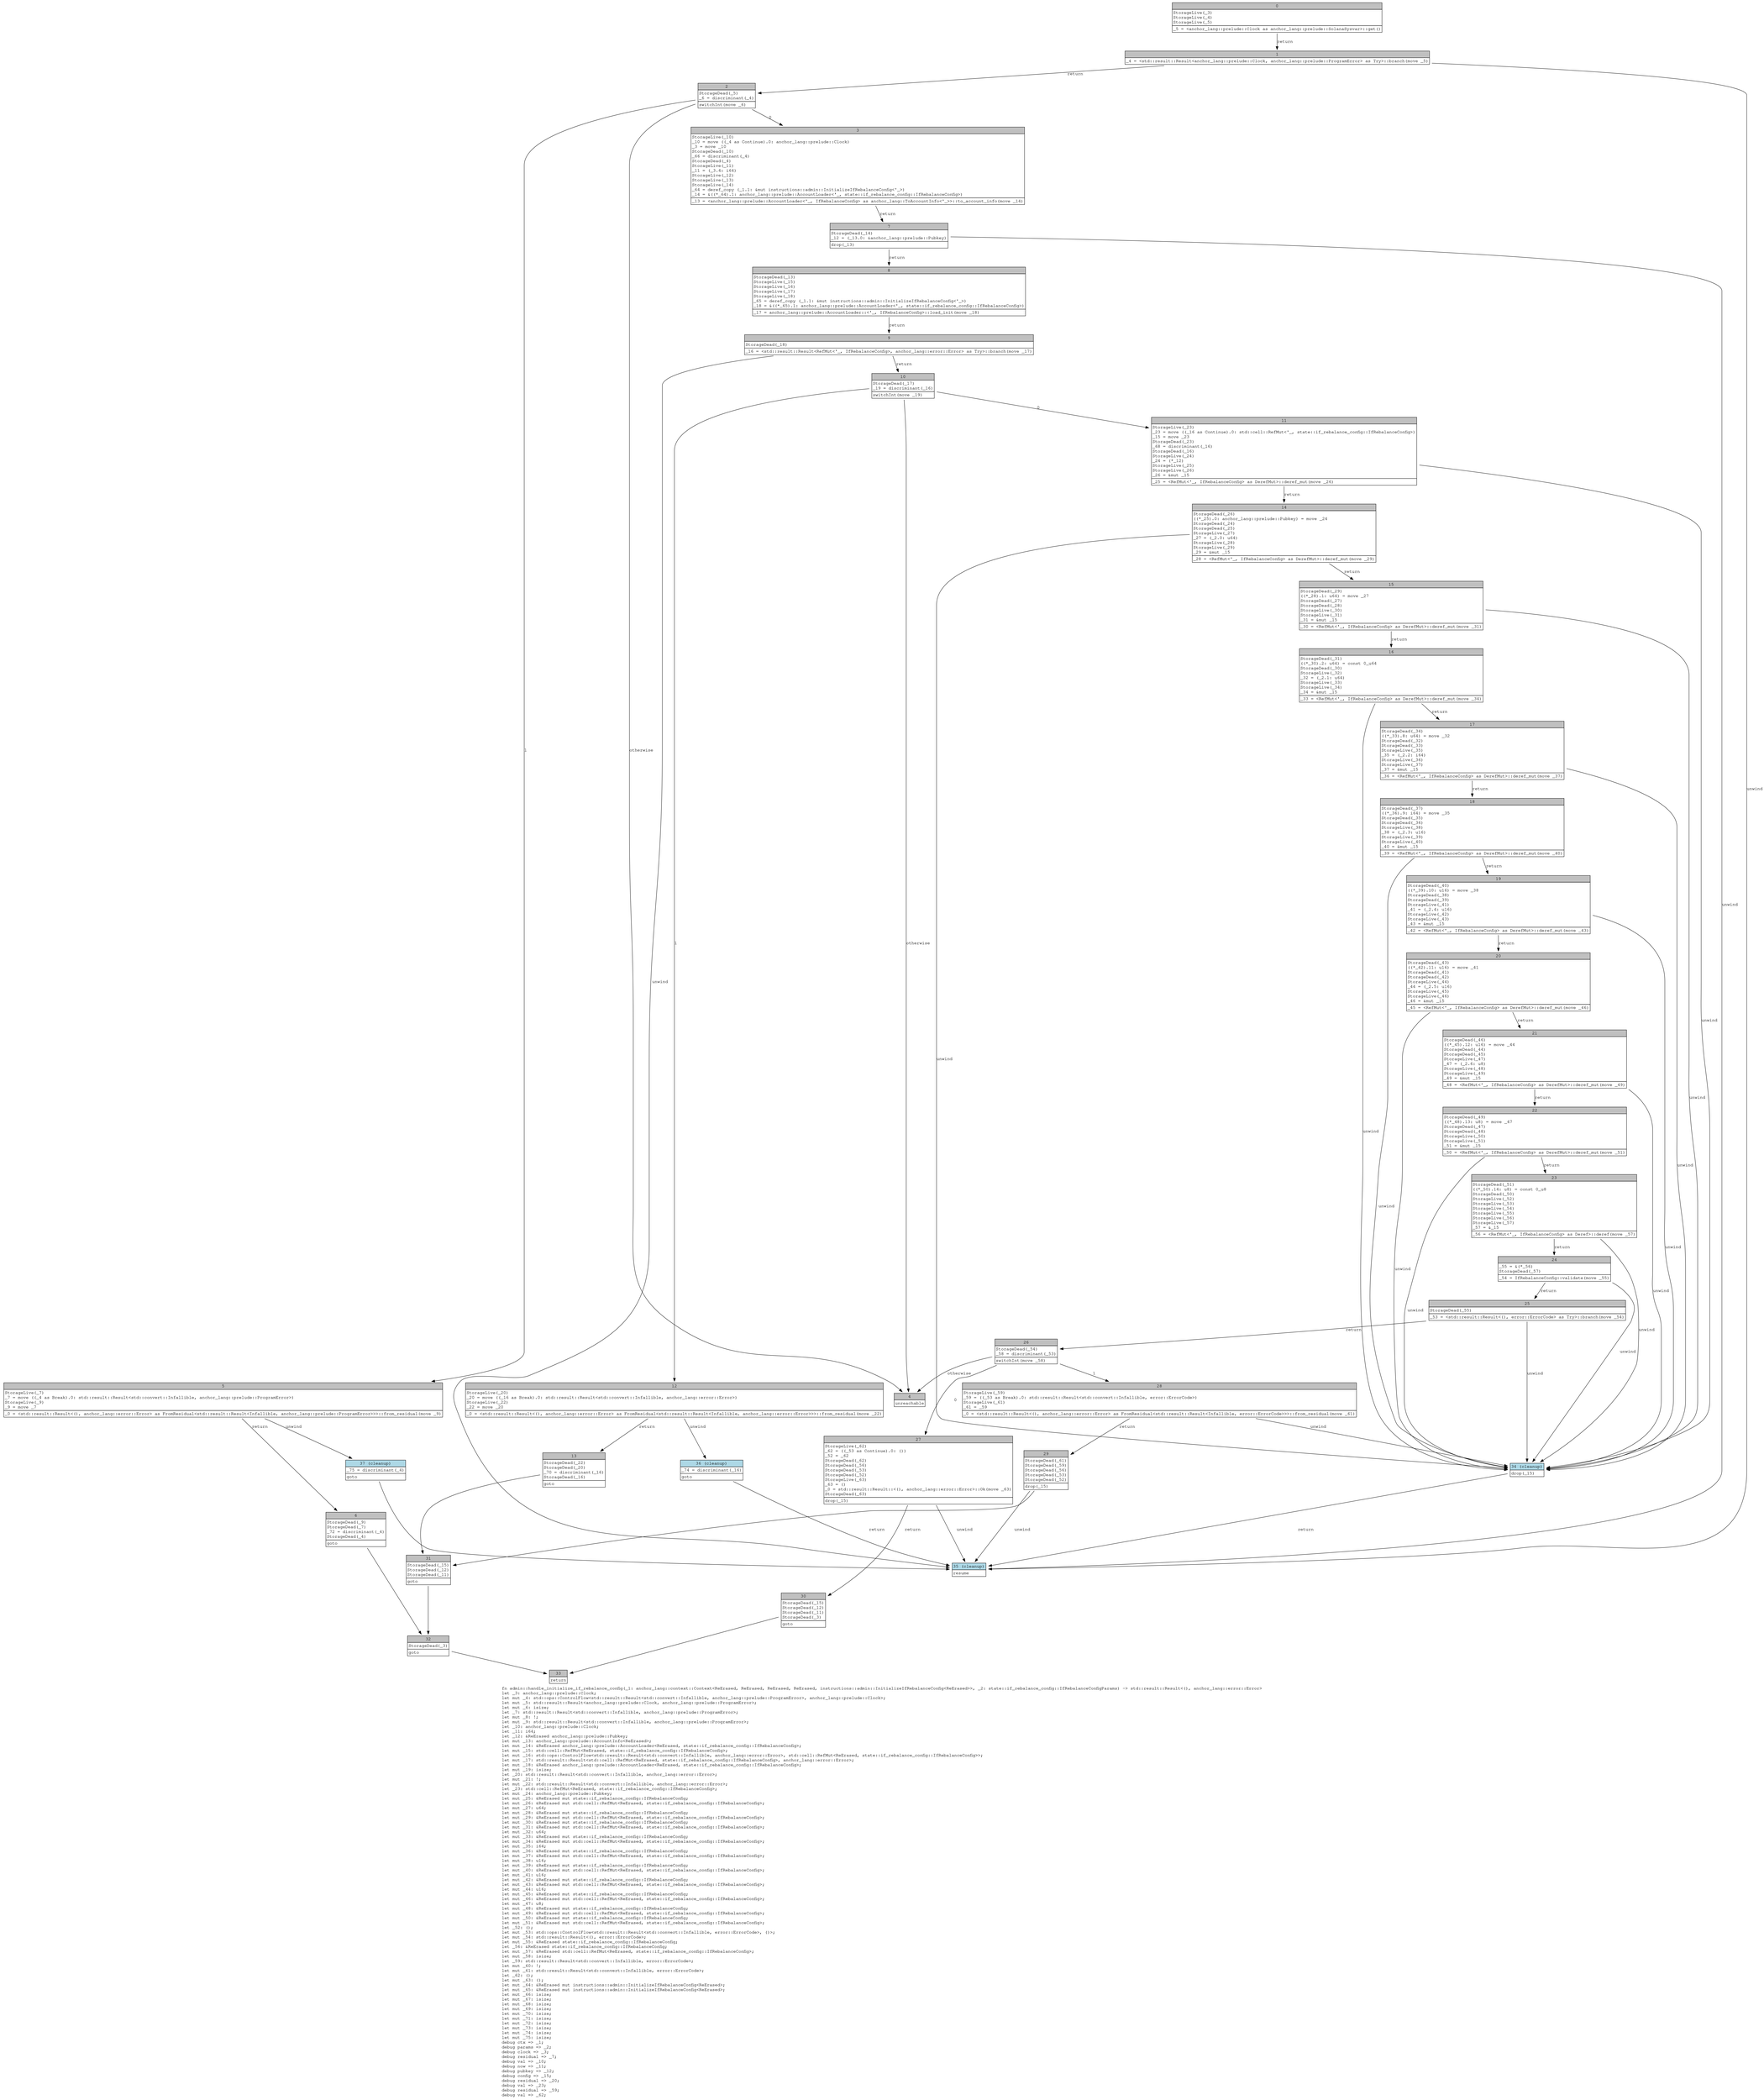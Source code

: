 digraph Mir_0_1125 {
    graph [fontname="Courier, monospace"];
    node [fontname="Courier, monospace"];
    edge [fontname="Courier, monospace"];
    label=<fn admin::handle_initialize_if_rebalance_config(_1: anchor_lang::context::Context&lt;ReErased, ReErased, ReErased, ReErased, instructions::admin::InitializeIfRebalanceConfig&lt;ReErased&gt;&gt;, _2: state::if_rebalance_config::IfRebalanceConfigParams) -&gt; std::result::Result&lt;(), anchor_lang::error::Error&gt;<br align="left"/>let _3: anchor_lang::prelude::Clock;<br align="left"/>let mut _4: std::ops::ControlFlow&lt;std::result::Result&lt;std::convert::Infallible, anchor_lang::prelude::ProgramError&gt;, anchor_lang::prelude::Clock&gt;;<br align="left"/>let mut _5: std::result::Result&lt;anchor_lang::prelude::Clock, anchor_lang::prelude::ProgramError&gt;;<br align="left"/>let mut _6: isize;<br align="left"/>let _7: std::result::Result&lt;std::convert::Infallible, anchor_lang::prelude::ProgramError&gt;;<br align="left"/>let mut _8: !;<br align="left"/>let mut _9: std::result::Result&lt;std::convert::Infallible, anchor_lang::prelude::ProgramError&gt;;<br align="left"/>let _10: anchor_lang::prelude::Clock;<br align="left"/>let _11: i64;<br align="left"/>let _12: &amp;ReErased anchor_lang::prelude::Pubkey;<br align="left"/>let mut _13: anchor_lang::prelude::AccountInfo&lt;ReErased&gt;;<br align="left"/>let mut _14: &amp;ReErased anchor_lang::prelude::AccountLoader&lt;ReErased, state::if_rebalance_config::IfRebalanceConfig&gt;;<br align="left"/>let mut _15: std::cell::RefMut&lt;ReErased, state::if_rebalance_config::IfRebalanceConfig&gt;;<br align="left"/>let mut _16: std::ops::ControlFlow&lt;std::result::Result&lt;std::convert::Infallible, anchor_lang::error::Error&gt;, std::cell::RefMut&lt;ReErased, state::if_rebalance_config::IfRebalanceConfig&gt;&gt;;<br align="left"/>let mut _17: std::result::Result&lt;std::cell::RefMut&lt;ReErased, state::if_rebalance_config::IfRebalanceConfig&gt;, anchor_lang::error::Error&gt;;<br align="left"/>let mut _18: &amp;ReErased anchor_lang::prelude::AccountLoader&lt;ReErased, state::if_rebalance_config::IfRebalanceConfig&gt;;<br align="left"/>let mut _19: isize;<br align="left"/>let _20: std::result::Result&lt;std::convert::Infallible, anchor_lang::error::Error&gt;;<br align="left"/>let mut _21: !;<br align="left"/>let mut _22: std::result::Result&lt;std::convert::Infallible, anchor_lang::error::Error&gt;;<br align="left"/>let _23: std::cell::RefMut&lt;ReErased, state::if_rebalance_config::IfRebalanceConfig&gt;;<br align="left"/>let mut _24: anchor_lang::prelude::Pubkey;<br align="left"/>let mut _25: &amp;ReErased mut state::if_rebalance_config::IfRebalanceConfig;<br align="left"/>let mut _26: &amp;ReErased mut std::cell::RefMut&lt;ReErased, state::if_rebalance_config::IfRebalanceConfig&gt;;<br align="left"/>let mut _27: u64;<br align="left"/>let mut _28: &amp;ReErased mut state::if_rebalance_config::IfRebalanceConfig;<br align="left"/>let mut _29: &amp;ReErased mut std::cell::RefMut&lt;ReErased, state::if_rebalance_config::IfRebalanceConfig&gt;;<br align="left"/>let mut _30: &amp;ReErased mut state::if_rebalance_config::IfRebalanceConfig;<br align="left"/>let mut _31: &amp;ReErased mut std::cell::RefMut&lt;ReErased, state::if_rebalance_config::IfRebalanceConfig&gt;;<br align="left"/>let mut _32: u64;<br align="left"/>let mut _33: &amp;ReErased mut state::if_rebalance_config::IfRebalanceConfig;<br align="left"/>let mut _34: &amp;ReErased mut std::cell::RefMut&lt;ReErased, state::if_rebalance_config::IfRebalanceConfig&gt;;<br align="left"/>let mut _35: i64;<br align="left"/>let mut _36: &amp;ReErased mut state::if_rebalance_config::IfRebalanceConfig;<br align="left"/>let mut _37: &amp;ReErased mut std::cell::RefMut&lt;ReErased, state::if_rebalance_config::IfRebalanceConfig&gt;;<br align="left"/>let mut _38: u16;<br align="left"/>let mut _39: &amp;ReErased mut state::if_rebalance_config::IfRebalanceConfig;<br align="left"/>let mut _40: &amp;ReErased mut std::cell::RefMut&lt;ReErased, state::if_rebalance_config::IfRebalanceConfig&gt;;<br align="left"/>let mut _41: u16;<br align="left"/>let mut _42: &amp;ReErased mut state::if_rebalance_config::IfRebalanceConfig;<br align="left"/>let mut _43: &amp;ReErased mut std::cell::RefMut&lt;ReErased, state::if_rebalance_config::IfRebalanceConfig&gt;;<br align="left"/>let mut _44: u16;<br align="left"/>let mut _45: &amp;ReErased mut state::if_rebalance_config::IfRebalanceConfig;<br align="left"/>let mut _46: &amp;ReErased mut std::cell::RefMut&lt;ReErased, state::if_rebalance_config::IfRebalanceConfig&gt;;<br align="left"/>let mut _47: u8;<br align="left"/>let mut _48: &amp;ReErased mut state::if_rebalance_config::IfRebalanceConfig;<br align="left"/>let mut _49: &amp;ReErased mut std::cell::RefMut&lt;ReErased, state::if_rebalance_config::IfRebalanceConfig&gt;;<br align="left"/>let mut _50: &amp;ReErased mut state::if_rebalance_config::IfRebalanceConfig;<br align="left"/>let mut _51: &amp;ReErased mut std::cell::RefMut&lt;ReErased, state::if_rebalance_config::IfRebalanceConfig&gt;;<br align="left"/>let _52: ();<br align="left"/>let mut _53: std::ops::ControlFlow&lt;std::result::Result&lt;std::convert::Infallible, error::ErrorCode&gt;, ()&gt;;<br align="left"/>let mut _54: std::result::Result&lt;(), error::ErrorCode&gt;;<br align="left"/>let mut _55: &amp;ReErased state::if_rebalance_config::IfRebalanceConfig;<br align="left"/>let _56: &amp;ReErased state::if_rebalance_config::IfRebalanceConfig;<br align="left"/>let mut _57: &amp;ReErased std::cell::RefMut&lt;ReErased, state::if_rebalance_config::IfRebalanceConfig&gt;;<br align="left"/>let mut _58: isize;<br align="left"/>let _59: std::result::Result&lt;std::convert::Infallible, error::ErrorCode&gt;;<br align="left"/>let mut _60: !;<br align="left"/>let mut _61: std::result::Result&lt;std::convert::Infallible, error::ErrorCode&gt;;<br align="left"/>let _62: ();<br align="left"/>let mut _63: ();<br align="left"/>let mut _64: &amp;ReErased mut instructions::admin::InitializeIfRebalanceConfig&lt;ReErased&gt;;<br align="left"/>let mut _65: &amp;ReErased mut instructions::admin::InitializeIfRebalanceConfig&lt;ReErased&gt;;<br align="left"/>let mut _66: isize;<br align="left"/>let mut _67: isize;<br align="left"/>let mut _68: isize;<br align="left"/>let mut _69: isize;<br align="left"/>let mut _70: isize;<br align="left"/>let mut _71: isize;<br align="left"/>let mut _72: isize;<br align="left"/>let mut _73: isize;<br align="left"/>let mut _74: isize;<br align="left"/>let mut _75: isize;<br align="left"/>debug ctx =&gt; _1;<br align="left"/>debug params =&gt; _2;<br align="left"/>debug clock =&gt; _3;<br align="left"/>debug residual =&gt; _7;<br align="left"/>debug val =&gt; _10;<br align="left"/>debug now =&gt; _11;<br align="left"/>debug pubkey =&gt; _12;<br align="left"/>debug config =&gt; _15;<br align="left"/>debug residual =&gt; _20;<br align="left"/>debug val =&gt; _23;<br align="left"/>debug residual =&gt; _59;<br align="left"/>debug val =&gt; _62;<br align="left"/>>;
    bb0__0_1125 [shape="none", label=<<table border="0" cellborder="1" cellspacing="0"><tr><td bgcolor="gray" align="center" colspan="1">0</td></tr><tr><td align="left" balign="left">StorageLive(_3)<br/>StorageLive(_4)<br/>StorageLive(_5)<br/></td></tr><tr><td align="left">_5 = &lt;anchor_lang::prelude::Clock as anchor_lang::prelude::SolanaSysvar&gt;::get()</td></tr></table>>];
    bb1__0_1125 [shape="none", label=<<table border="0" cellborder="1" cellspacing="0"><tr><td bgcolor="gray" align="center" colspan="1">1</td></tr><tr><td align="left">_4 = &lt;std::result::Result&lt;anchor_lang::prelude::Clock, anchor_lang::prelude::ProgramError&gt; as Try&gt;::branch(move _5)</td></tr></table>>];
    bb2__0_1125 [shape="none", label=<<table border="0" cellborder="1" cellspacing="0"><tr><td bgcolor="gray" align="center" colspan="1">2</td></tr><tr><td align="left" balign="left">StorageDead(_5)<br/>_6 = discriminant(_4)<br/></td></tr><tr><td align="left">switchInt(move _6)</td></tr></table>>];
    bb3__0_1125 [shape="none", label=<<table border="0" cellborder="1" cellspacing="0"><tr><td bgcolor="gray" align="center" colspan="1">3</td></tr><tr><td align="left" balign="left">StorageLive(_10)<br/>_10 = move ((_4 as Continue).0: anchor_lang::prelude::Clock)<br/>_3 = move _10<br/>StorageDead(_10)<br/>_66 = discriminant(_4)<br/>StorageDead(_4)<br/>StorageLive(_11)<br/>_11 = (_3.4: i64)<br/>StorageLive(_12)<br/>StorageLive(_13)<br/>StorageLive(_14)<br/>_64 = deref_copy (_1.1: &amp;mut instructions::admin::InitializeIfRebalanceConfig&lt;'_&gt;)<br/>_14 = &amp;((*_64).1: anchor_lang::prelude::AccountLoader&lt;'_, state::if_rebalance_config::IfRebalanceConfig&gt;)<br/></td></tr><tr><td align="left">_13 = &lt;anchor_lang::prelude::AccountLoader&lt;'_, IfRebalanceConfig&gt; as anchor_lang::ToAccountInfo&lt;'_&gt;&gt;::to_account_info(move _14)</td></tr></table>>];
    bb4__0_1125 [shape="none", label=<<table border="0" cellborder="1" cellspacing="0"><tr><td bgcolor="gray" align="center" colspan="1">4</td></tr><tr><td align="left">unreachable</td></tr></table>>];
    bb5__0_1125 [shape="none", label=<<table border="0" cellborder="1" cellspacing="0"><tr><td bgcolor="gray" align="center" colspan="1">5</td></tr><tr><td align="left" balign="left">StorageLive(_7)<br/>_7 = move ((_4 as Break).0: std::result::Result&lt;std::convert::Infallible, anchor_lang::prelude::ProgramError&gt;)<br/>StorageLive(_9)<br/>_9 = move _7<br/></td></tr><tr><td align="left">_0 = &lt;std::result::Result&lt;(), anchor_lang::error::Error&gt; as FromResidual&lt;std::result::Result&lt;Infallible, anchor_lang::prelude::ProgramError&gt;&gt;&gt;::from_residual(move _9)</td></tr></table>>];
    bb6__0_1125 [shape="none", label=<<table border="0" cellborder="1" cellspacing="0"><tr><td bgcolor="gray" align="center" colspan="1">6</td></tr><tr><td align="left" balign="left">StorageDead(_9)<br/>StorageDead(_7)<br/>_72 = discriminant(_4)<br/>StorageDead(_4)<br/></td></tr><tr><td align="left">goto</td></tr></table>>];
    bb7__0_1125 [shape="none", label=<<table border="0" cellborder="1" cellspacing="0"><tr><td bgcolor="gray" align="center" colspan="1">7</td></tr><tr><td align="left" balign="left">StorageDead(_14)<br/>_12 = (_13.0: &amp;anchor_lang::prelude::Pubkey)<br/></td></tr><tr><td align="left">drop(_13)</td></tr></table>>];
    bb8__0_1125 [shape="none", label=<<table border="0" cellborder="1" cellspacing="0"><tr><td bgcolor="gray" align="center" colspan="1">8</td></tr><tr><td align="left" balign="left">StorageDead(_13)<br/>StorageLive(_15)<br/>StorageLive(_16)<br/>StorageLive(_17)<br/>StorageLive(_18)<br/>_65 = deref_copy (_1.1: &amp;mut instructions::admin::InitializeIfRebalanceConfig&lt;'_&gt;)<br/>_18 = &amp;((*_65).1: anchor_lang::prelude::AccountLoader&lt;'_, state::if_rebalance_config::IfRebalanceConfig&gt;)<br/></td></tr><tr><td align="left">_17 = anchor_lang::prelude::AccountLoader::&lt;'_, IfRebalanceConfig&gt;::load_init(move _18)</td></tr></table>>];
    bb9__0_1125 [shape="none", label=<<table border="0" cellborder="1" cellspacing="0"><tr><td bgcolor="gray" align="center" colspan="1">9</td></tr><tr><td align="left" balign="left">StorageDead(_18)<br/></td></tr><tr><td align="left">_16 = &lt;std::result::Result&lt;RefMut&lt;'_, IfRebalanceConfig&gt;, anchor_lang::error::Error&gt; as Try&gt;::branch(move _17)</td></tr></table>>];
    bb10__0_1125 [shape="none", label=<<table border="0" cellborder="1" cellspacing="0"><tr><td bgcolor="gray" align="center" colspan="1">10</td></tr><tr><td align="left" balign="left">StorageDead(_17)<br/>_19 = discriminant(_16)<br/></td></tr><tr><td align="left">switchInt(move _19)</td></tr></table>>];
    bb11__0_1125 [shape="none", label=<<table border="0" cellborder="1" cellspacing="0"><tr><td bgcolor="gray" align="center" colspan="1">11</td></tr><tr><td align="left" balign="left">StorageLive(_23)<br/>_23 = move ((_16 as Continue).0: std::cell::RefMut&lt;'_, state::if_rebalance_config::IfRebalanceConfig&gt;)<br/>_15 = move _23<br/>StorageDead(_23)<br/>_68 = discriminant(_16)<br/>StorageDead(_16)<br/>StorageLive(_24)<br/>_24 = (*_12)<br/>StorageLive(_25)<br/>StorageLive(_26)<br/>_26 = &amp;mut _15<br/></td></tr><tr><td align="left">_25 = &lt;RefMut&lt;'_, IfRebalanceConfig&gt; as DerefMut&gt;::deref_mut(move _26)</td></tr></table>>];
    bb12__0_1125 [shape="none", label=<<table border="0" cellborder="1" cellspacing="0"><tr><td bgcolor="gray" align="center" colspan="1">12</td></tr><tr><td align="left" balign="left">StorageLive(_20)<br/>_20 = move ((_16 as Break).0: std::result::Result&lt;std::convert::Infallible, anchor_lang::error::Error&gt;)<br/>StorageLive(_22)<br/>_22 = move _20<br/></td></tr><tr><td align="left">_0 = &lt;std::result::Result&lt;(), anchor_lang::error::Error&gt; as FromResidual&lt;std::result::Result&lt;Infallible, anchor_lang::error::Error&gt;&gt;&gt;::from_residual(move _22)</td></tr></table>>];
    bb13__0_1125 [shape="none", label=<<table border="0" cellborder="1" cellspacing="0"><tr><td bgcolor="gray" align="center" colspan="1">13</td></tr><tr><td align="left" balign="left">StorageDead(_22)<br/>StorageDead(_20)<br/>_70 = discriminant(_16)<br/>StorageDead(_16)<br/></td></tr><tr><td align="left">goto</td></tr></table>>];
    bb14__0_1125 [shape="none", label=<<table border="0" cellborder="1" cellspacing="0"><tr><td bgcolor="gray" align="center" colspan="1">14</td></tr><tr><td align="left" balign="left">StorageDead(_26)<br/>((*_25).0: anchor_lang::prelude::Pubkey) = move _24<br/>StorageDead(_24)<br/>StorageDead(_25)<br/>StorageLive(_27)<br/>_27 = (_2.0: u64)<br/>StorageLive(_28)<br/>StorageLive(_29)<br/>_29 = &amp;mut _15<br/></td></tr><tr><td align="left">_28 = &lt;RefMut&lt;'_, IfRebalanceConfig&gt; as DerefMut&gt;::deref_mut(move _29)</td></tr></table>>];
    bb15__0_1125 [shape="none", label=<<table border="0" cellborder="1" cellspacing="0"><tr><td bgcolor="gray" align="center" colspan="1">15</td></tr><tr><td align="left" balign="left">StorageDead(_29)<br/>((*_28).1: u64) = move _27<br/>StorageDead(_27)<br/>StorageDead(_28)<br/>StorageLive(_30)<br/>StorageLive(_31)<br/>_31 = &amp;mut _15<br/></td></tr><tr><td align="left">_30 = &lt;RefMut&lt;'_, IfRebalanceConfig&gt; as DerefMut&gt;::deref_mut(move _31)</td></tr></table>>];
    bb16__0_1125 [shape="none", label=<<table border="0" cellborder="1" cellspacing="0"><tr><td bgcolor="gray" align="center" colspan="1">16</td></tr><tr><td align="left" balign="left">StorageDead(_31)<br/>((*_30).2: u64) = const 0_u64<br/>StorageDead(_30)<br/>StorageLive(_32)<br/>_32 = (_2.1: u64)<br/>StorageLive(_33)<br/>StorageLive(_34)<br/>_34 = &amp;mut _15<br/></td></tr><tr><td align="left">_33 = &lt;RefMut&lt;'_, IfRebalanceConfig&gt; as DerefMut&gt;::deref_mut(move _34)</td></tr></table>>];
    bb17__0_1125 [shape="none", label=<<table border="0" cellborder="1" cellspacing="0"><tr><td bgcolor="gray" align="center" colspan="1">17</td></tr><tr><td align="left" balign="left">StorageDead(_34)<br/>((*_33).8: u64) = move _32<br/>StorageDead(_32)<br/>StorageDead(_33)<br/>StorageLive(_35)<br/>_35 = (_2.2: i64)<br/>StorageLive(_36)<br/>StorageLive(_37)<br/>_37 = &amp;mut _15<br/></td></tr><tr><td align="left">_36 = &lt;RefMut&lt;'_, IfRebalanceConfig&gt; as DerefMut&gt;::deref_mut(move _37)</td></tr></table>>];
    bb18__0_1125 [shape="none", label=<<table border="0" cellborder="1" cellspacing="0"><tr><td bgcolor="gray" align="center" colspan="1">18</td></tr><tr><td align="left" balign="left">StorageDead(_37)<br/>((*_36).9: i64) = move _35<br/>StorageDead(_35)<br/>StorageDead(_36)<br/>StorageLive(_38)<br/>_38 = (_2.3: u16)<br/>StorageLive(_39)<br/>StorageLive(_40)<br/>_40 = &amp;mut _15<br/></td></tr><tr><td align="left">_39 = &lt;RefMut&lt;'_, IfRebalanceConfig&gt; as DerefMut&gt;::deref_mut(move _40)</td></tr></table>>];
    bb19__0_1125 [shape="none", label=<<table border="0" cellborder="1" cellspacing="0"><tr><td bgcolor="gray" align="center" colspan="1">19</td></tr><tr><td align="left" balign="left">StorageDead(_40)<br/>((*_39).10: u16) = move _38<br/>StorageDead(_38)<br/>StorageDead(_39)<br/>StorageLive(_41)<br/>_41 = (_2.4: u16)<br/>StorageLive(_42)<br/>StorageLive(_43)<br/>_43 = &amp;mut _15<br/></td></tr><tr><td align="left">_42 = &lt;RefMut&lt;'_, IfRebalanceConfig&gt; as DerefMut&gt;::deref_mut(move _43)</td></tr></table>>];
    bb20__0_1125 [shape="none", label=<<table border="0" cellborder="1" cellspacing="0"><tr><td bgcolor="gray" align="center" colspan="1">20</td></tr><tr><td align="left" balign="left">StorageDead(_43)<br/>((*_42).11: u16) = move _41<br/>StorageDead(_41)<br/>StorageDead(_42)<br/>StorageLive(_44)<br/>_44 = (_2.5: u16)<br/>StorageLive(_45)<br/>StorageLive(_46)<br/>_46 = &amp;mut _15<br/></td></tr><tr><td align="left">_45 = &lt;RefMut&lt;'_, IfRebalanceConfig&gt; as DerefMut&gt;::deref_mut(move _46)</td></tr></table>>];
    bb21__0_1125 [shape="none", label=<<table border="0" cellborder="1" cellspacing="0"><tr><td bgcolor="gray" align="center" colspan="1">21</td></tr><tr><td align="left" balign="left">StorageDead(_46)<br/>((*_45).12: u16) = move _44<br/>StorageDead(_44)<br/>StorageDead(_45)<br/>StorageLive(_47)<br/>_47 = (_2.6: u8)<br/>StorageLive(_48)<br/>StorageLive(_49)<br/>_49 = &amp;mut _15<br/></td></tr><tr><td align="left">_48 = &lt;RefMut&lt;'_, IfRebalanceConfig&gt; as DerefMut&gt;::deref_mut(move _49)</td></tr></table>>];
    bb22__0_1125 [shape="none", label=<<table border="0" cellborder="1" cellspacing="0"><tr><td bgcolor="gray" align="center" colspan="1">22</td></tr><tr><td align="left" balign="left">StorageDead(_49)<br/>((*_48).13: u8) = move _47<br/>StorageDead(_47)<br/>StorageDead(_48)<br/>StorageLive(_50)<br/>StorageLive(_51)<br/>_51 = &amp;mut _15<br/></td></tr><tr><td align="left">_50 = &lt;RefMut&lt;'_, IfRebalanceConfig&gt; as DerefMut&gt;::deref_mut(move _51)</td></tr></table>>];
    bb23__0_1125 [shape="none", label=<<table border="0" cellborder="1" cellspacing="0"><tr><td bgcolor="gray" align="center" colspan="1">23</td></tr><tr><td align="left" balign="left">StorageDead(_51)<br/>((*_50).14: u8) = const 0_u8<br/>StorageDead(_50)<br/>StorageLive(_52)<br/>StorageLive(_53)<br/>StorageLive(_54)<br/>StorageLive(_55)<br/>StorageLive(_56)<br/>StorageLive(_57)<br/>_57 = &amp;_15<br/></td></tr><tr><td align="left">_56 = &lt;RefMut&lt;'_, IfRebalanceConfig&gt; as Deref&gt;::deref(move _57)</td></tr></table>>];
    bb24__0_1125 [shape="none", label=<<table border="0" cellborder="1" cellspacing="0"><tr><td bgcolor="gray" align="center" colspan="1">24</td></tr><tr><td align="left" balign="left">_55 = &amp;(*_56)<br/>StorageDead(_57)<br/></td></tr><tr><td align="left">_54 = IfRebalanceConfig::validate(move _55)</td></tr></table>>];
    bb25__0_1125 [shape="none", label=<<table border="0" cellborder="1" cellspacing="0"><tr><td bgcolor="gray" align="center" colspan="1">25</td></tr><tr><td align="left" balign="left">StorageDead(_55)<br/></td></tr><tr><td align="left">_53 = &lt;std::result::Result&lt;(), error::ErrorCode&gt; as Try&gt;::branch(move _54)</td></tr></table>>];
    bb26__0_1125 [shape="none", label=<<table border="0" cellborder="1" cellspacing="0"><tr><td bgcolor="gray" align="center" colspan="1">26</td></tr><tr><td align="left" balign="left">StorageDead(_54)<br/>_58 = discriminant(_53)<br/></td></tr><tr><td align="left">switchInt(move _58)</td></tr></table>>];
    bb27__0_1125 [shape="none", label=<<table border="0" cellborder="1" cellspacing="0"><tr><td bgcolor="gray" align="center" colspan="1">27</td></tr><tr><td align="left" balign="left">StorageLive(_62)<br/>_62 = ((_53 as Continue).0: ())<br/>_52 = _62<br/>StorageDead(_62)<br/>StorageDead(_56)<br/>StorageDead(_53)<br/>StorageDead(_52)<br/>StorageLive(_63)<br/>_63 = ()<br/>_0 = std::result::Result::&lt;(), anchor_lang::error::Error&gt;::Ok(move _63)<br/>StorageDead(_63)<br/></td></tr><tr><td align="left">drop(_15)</td></tr></table>>];
    bb28__0_1125 [shape="none", label=<<table border="0" cellborder="1" cellspacing="0"><tr><td bgcolor="gray" align="center" colspan="1">28</td></tr><tr><td align="left" balign="left">StorageLive(_59)<br/>_59 = ((_53 as Break).0: std::result::Result&lt;std::convert::Infallible, error::ErrorCode&gt;)<br/>StorageLive(_61)<br/>_61 = _59<br/></td></tr><tr><td align="left">_0 = &lt;std::result::Result&lt;(), anchor_lang::error::Error&gt; as FromResidual&lt;std::result::Result&lt;Infallible, error::ErrorCode&gt;&gt;&gt;::from_residual(move _61)</td></tr></table>>];
    bb29__0_1125 [shape="none", label=<<table border="0" cellborder="1" cellspacing="0"><tr><td bgcolor="gray" align="center" colspan="1">29</td></tr><tr><td align="left" balign="left">StorageDead(_61)<br/>StorageDead(_59)<br/>StorageDead(_56)<br/>StorageDead(_53)<br/>StorageDead(_52)<br/></td></tr><tr><td align="left">drop(_15)</td></tr></table>>];
    bb30__0_1125 [shape="none", label=<<table border="0" cellborder="1" cellspacing="0"><tr><td bgcolor="gray" align="center" colspan="1">30</td></tr><tr><td align="left" balign="left">StorageDead(_15)<br/>StorageDead(_12)<br/>StorageDead(_11)<br/>StorageDead(_3)<br/></td></tr><tr><td align="left">goto</td></tr></table>>];
    bb31__0_1125 [shape="none", label=<<table border="0" cellborder="1" cellspacing="0"><tr><td bgcolor="gray" align="center" colspan="1">31</td></tr><tr><td align="left" balign="left">StorageDead(_15)<br/>StorageDead(_12)<br/>StorageDead(_11)<br/></td></tr><tr><td align="left">goto</td></tr></table>>];
    bb32__0_1125 [shape="none", label=<<table border="0" cellborder="1" cellspacing="0"><tr><td bgcolor="gray" align="center" colspan="1">32</td></tr><tr><td align="left" balign="left">StorageDead(_3)<br/></td></tr><tr><td align="left">goto</td></tr></table>>];
    bb33__0_1125 [shape="none", label=<<table border="0" cellborder="1" cellspacing="0"><tr><td bgcolor="gray" align="center" colspan="1">33</td></tr><tr><td align="left">return</td></tr></table>>];
    bb34__0_1125 [shape="none", label=<<table border="0" cellborder="1" cellspacing="0"><tr><td bgcolor="lightblue" align="center" colspan="1">34 (cleanup)</td></tr><tr><td align="left">drop(_15)</td></tr></table>>];
    bb35__0_1125 [shape="none", label=<<table border="0" cellborder="1" cellspacing="0"><tr><td bgcolor="lightblue" align="center" colspan="1">35 (cleanup)</td></tr><tr><td align="left">resume</td></tr></table>>];
    bb36__0_1125 [shape="none", label=<<table border="0" cellborder="1" cellspacing="0"><tr><td bgcolor="lightblue" align="center" colspan="1">36 (cleanup)</td></tr><tr><td align="left" balign="left">_74 = discriminant(_16)<br/></td></tr><tr><td align="left">goto</td></tr></table>>];
    bb37__0_1125 [shape="none", label=<<table border="0" cellborder="1" cellspacing="0"><tr><td bgcolor="lightblue" align="center" colspan="1">37 (cleanup)</td></tr><tr><td align="left" balign="left">_75 = discriminant(_4)<br/></td></tr><tr><td align="left">goto</td></tr></table>>];
    bb0__0_1125 -> bb1__0_1125 [label="return"];
    bb1__0_1125 -> bb2__0_1125 [label="return"];
    bb1__0_1125 -> bb35__0_1125 [label="unwind"];
    bb2__0_1125 -> bb3__0_1125 [label="0"];
    bb2__0_1125 -> bb5__0_1125 [label="1"];
    bb2__0_1125 -> bb4__0_1125 [label="otherwise"];
    bb3__0_1125 -> bb7__0_1125 [label="return"];
    bb5__0_1125 -> bb6__0_1125 [label="return"];
    bb5__0_1125 -> bb37__0_1125 [label="unwind"];
    bb6__0_1125 -> bb32__0_1125 [label=""];
    bb7__0_1125 -> bb8__0_1125 [label="return"];
    bb7__0_1125 -> bb35__0_1125 [label="unwind"];
    bb8__0_1125 -> bb9__0_1125 [label="return"];
    bb9__0_1125 -> bb10__0_1125 [label="return"];
    bb9__0_1125 -> bb35__0_1125 [label="unwind"];
    bb10__0_1125 -> bb11__0_1125 [label="0"];
    bb10__0_1125 -> bb12__0_1125 [label="1"];
    bb10__0_1125 -> bb4__0_1125 [label="otherwise"];
    bb11__0_1125 -> bb14__0_1125 [label="return"];
    bb11__0_1125 -> bb34__0_1125 [label="unwind"];
    bb12__0_1125 -> bb13__0_1125 [label="return"];
    bb12__0_1125 -> bb36__0_1125 [label="unwind"];
    bb13__0_1125 -> bb31__0_1125 [label=""];
    bb14__0_1125 -> bb15__0_1125 [label="return"];
    bb14__0_1125 -> bb34__0_1125 [label="unwind"];
    bb15__0_1125 -> bb16__0_1125 [label="return"];
    bb15__0_1125 -> bb34__0_1125 [label="unwind"];
    bb16__0_1125 -> bb17__0_1125 [label="return"];
    bb16__0_1125 -> bb34__0_1125 [label="unwind"];
    bb17__0_1125 -> bb18__0_1125 [label="return"];
    bb17__0_1125 -> bb34__0_1125 [label="unwind"];
    bb18__0_1125 -> bb19__0_1125 [label="return"];
    bb18__0_1125 -> bb34__0_1125 [label="unwind"];
    bb19__0_1125 -> bb20__0_1125 [label="return"];
    bb19__0_1125 -> bb34__0_1125 [label="unwind"];
    bb20__0_1125 -> bb21__0_1125 [label="return"];
    bb20__0_1125 -> bb34__0_1125 [label="unwind"];
    bb21__0_1125 -> bb22__0_1125 [label="return"];
    bb21__0_1125 -> bb34__0_1125 [label="unwind"];
    bb22__0_1125 -> bb23__0_1125 [label="return"];
    bb22__0_1125 -> bb34__0_1125 [label="unwind"];
    bb23__0_1125 -> bb24__0_1125 [label="return"];
    bb23__0_1125 -> bb34__0_1125 [label="unwind"];
    bb24__0_1125 -> bb25__0_1125 [label="return"];
    bb24__0_1125 -> bb34__0_1125 [label="unwind"];
    bb25__0_1125 -> bb26__0_1125 [label="return"];
    bb25__0_1125 -> bb34__0_1125 [label="unwind"];
    bb26__0_1125 -> bb27__0_1125 [label="0"];
    bb26__0_1125 -> bb28__0_1125 [label="1"];
    bb26__0_1125 -> bb4__0_1125 [label="otherwise"];
    bb27__0_1125 -> bb30__0_1125 [label="return"];
    bb27__0_1125 -> bb35__0_1125 [label="unwind"];
    bb28__0_1125 -> bb29__0_1125 [label="return"];
    bb28__0_1125 -> bb34__0_1125 [label="unwind"];
    bb29__0_1125 -> bb31__0_1125 [label="return"];
    bb29__0_1125 -> bb35__0_1125 [label="unwind"];
    bb30__0_1125 -> bb33__0_1125 [label=""];
    bb31__0_1125 -> bb32__0_1125 [label=""];
    bb32__0_1125 -> bb33__0_1125 [label=""];
    bb34__0_1125 -> bb35__0_1125 [label="return"];
    bb36__0_1125 -> bb35__0_1125 [label=""];
    bb37__0_1125 -> bb35__0_1125 [label=""];
}
